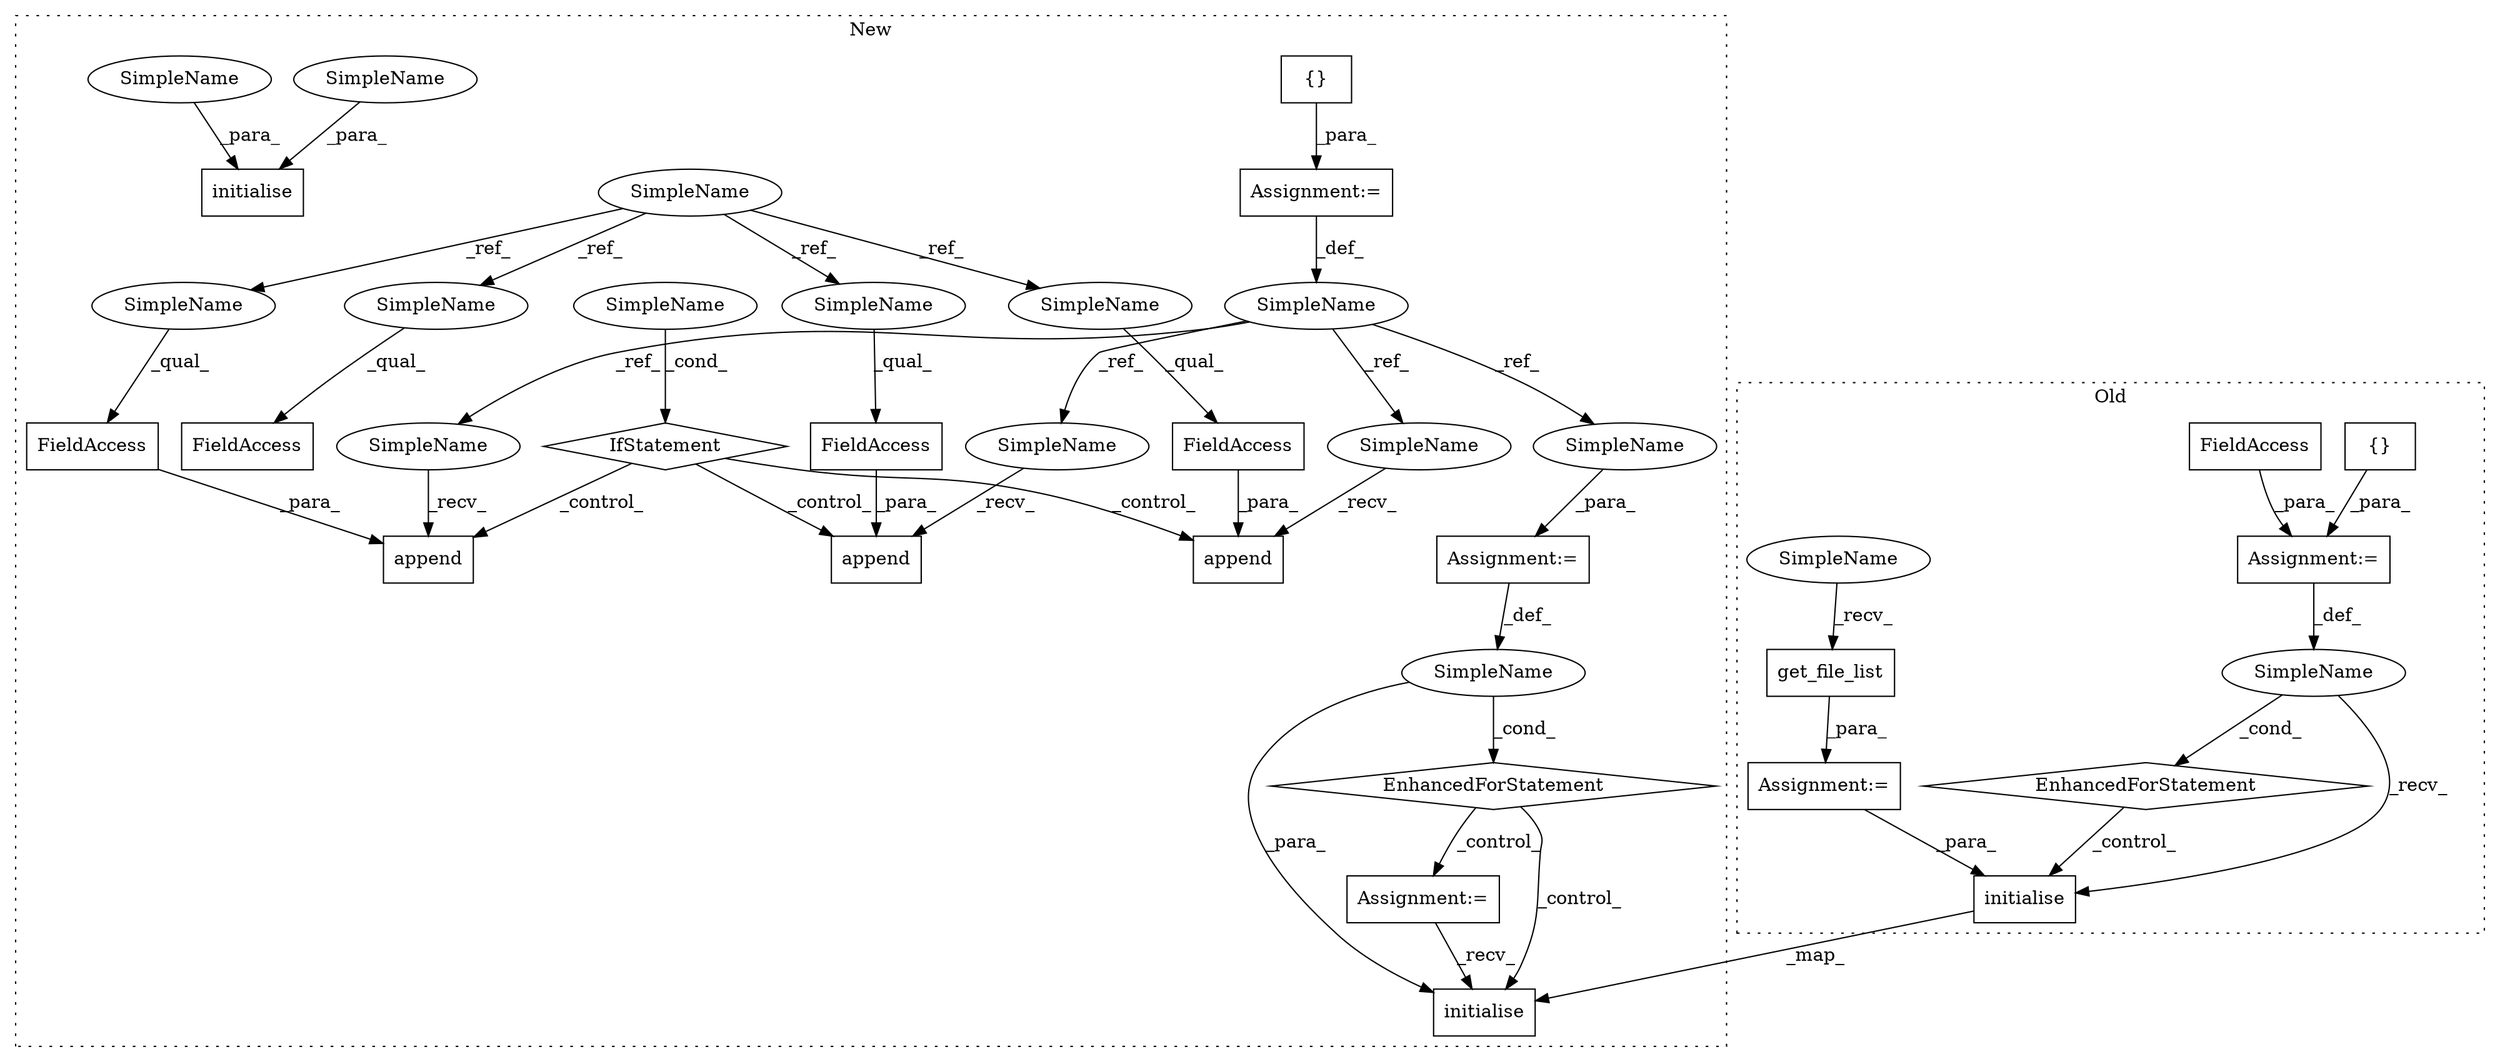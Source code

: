 digraph G {
subgraph cluster0 {
1 [label="EnhancedForStatement" a="70" s="3664,3775" l="53,2" shape="diamond"];
3 [label="{}" a="4" s="3568,3603" l="1,1" shape="box"];
4 [label="Assignment:=" a="7" s="3664,3775" l="53,2" shape="box"];
6 [label="initialise" a="32" s="3792,3834" l="11,1" shape="box"];
10 [label="SimpleName" a="42" s="3754" l="6" shape="ellipse"];
11 [label="get_file_list" a="32" s="3643" l="15" shape="box"];
24 [label="Assignment:=" a="7" s="3625" l="1" shape="box"];
32 [label="FieldAccess" a="22" s="3763" l="12" shape="box"];
34 [label="SimpleName" a="42" s="3626" l="16" shape="ellipse"];
label = "Old";
style="dotted";
}
subgraph cluster1 {
2 [label="initialise" a="32" s="4126,4168" l="11,1" shape="box"];
5 [label="initialise" a="32" s="3891,3933" l="11,1" shape="box"];
7 [label="{}" a="4" s="3442" l="2" shape="box"];
8 [label="EnhancedForStatement" a="70" s="3744,3827" l="57,2" shape="diamond"];
9 [label="SimpleName" a="42" s="3805" l="9" shape="ellipse"];
12 [label="Assignment:=" a="7" s="3845" l="1" shape="box"];
13 [label="Assignment:=" a="7" s="3744,3827" l="57,2" shape="box"];
14 [label="SimpleName" a="42" s="3422" l="10" shape="ellipse"];
15 [label="append" a="32" s="3576,3616" l="7,1" shape="box"];
16 [label="SimpleName" a="42" s="" l="" shape="ellipse"];
17 [label="append" a="32" s="3654,3687" l="7,1" shape="box"];
18 [label="FieldAccess" a="22" s="3583" l="33" shape="box"];
19 [label="SimpleName" a="42" s="3114" l="16" shape="ellipse"];
20 [label="FieldAccess" a="22" s="3661" l="26" shape="box"];
21 [label="FieldAccess" a="22" s="3526" l="28" shape="box"];
22 [label="FieldAccess" a="22" s="4070" l="31" shape="box"];
23 [label="IfStatement" a="25" s="3452,3496" l="4,2" shape="diamond"];
25 [label="Assignment:=" a="7" s="3432" l="1" shape="box"];
26 [label="append" a="32" s="3519,3554" l="7,1" shape="box"];
27 [label="SimpleName" a="42" s="4148" l="10" shape="ellipse"];
28 [label="SimpleName" a="42" s="3526" l="16" shape="ellipse"];
29 [label="SimpleName" a="42" s="3583" l="16" shape="ellipse"];
30 [label="SimpleName" a="42" s="4070" l="16" shape="ellipse"];
31 [label="SimpleName" a="42" s="3661" l="16" shape="ellipse"];
33 [label="SimpleName" a="42" s="4137" l="10" shape="ellipse"];
35 [label="SimpleName" a="42" s="3643" l="10" shape="ellipse"];
36 [label="SimpleName" a="42" s="3565" l="10" shape="ellipse"];
37 [label="SimpleName" a="42" s="3817" l="10" shape="ellipse"];
38 [label="SimpleName" a="42" s="3508" l="10" shape="ellipse"];
label = "New";
style="dotted";
}
1 -> 6 [label="_control_"];
3 -> 4 [label="_para_"];
4 -> 10 [label="_def_"];
6 -> 5 [label="_map_"];
7 -> 25 [label="_para_"];
8 -> 5 [label="_control_"];
8 -> 12 [label="_control_"];
9 -> 5 [label="_para_"];
9 -> 8 [label="_cond_"];
10 -> 6 [label="_recv_"];
10 -> 1 [label="_cond_"];
11 -> 24 [label="_para_"];
12 -> 5 [label="_recv_"];
13 -> 9 [label="_def_"];
14 -> 37 [label="_ref_"];
14 -> 35 [label="_ref_"];
14 -> 38 [label="_ref_"];
14 -> 36 [label="_ref_"];
16 -> 23 [label="_cond_"];
18 -> 15 [label="_para_"];
19 -> 30 [label="_ref_"];
19 -> 31 [label="_ref_"];
19 -> 29 [label="_ref_"];
19 -> 28 [label="_ref_"];
20 -> 17 [label="_para_"];
21 -> 26 [label="_para_"];
23 -> 15 [label="_control_"];
23 -> 17 [label="_control_"];
23 -> 26 [label="_control_"];
24 -> 6 [label="_para_"];
25 -> 14 [label="_def_"];
27 -> 2 [label="_para_"];
28 -> 21 [label="_qual_"];
29 -> 18 [label="_qual_"];
30 -> 22 [label="_qual_"];
31 -> 20 [label="_qual_"];
32 -> 4 [label="_para_"];
33 -> 2 [label="_para_"];
34 -> 11 [label="_recv_"];
35 -> 17 [label="_recv_"];
36 -> 15 [label="_recv_"];
37 -> 13 [label="_para_"];
38 -> 26 [label="_recv_"];
}
